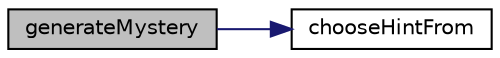 digraph "generateMystery"
{
 // LATEX_PDF_SIZE
  edge [fontname="Helvetica",fontsize="10",labelfontname="Helvetica",labelfontsize="10"];
  node [fontname="Helvetica",fontsize="10",shape=record];
  rankdir="LR";
  Node1 [label="generateMystery",height=0.2,width=0.4,color="black", fillcolor="grey75", style="filled", fontcolor="black",tooltip="generate the solution of the case and the hints"];
  Node1 -> Node2 [color="midnightblue",fontsize="10",style="solid",fontname="Helvetica"];
  Node2 [label="chooseHintFrom",height=0.2,width=0.4,color="black", fillcolor="white", style="filled",URL="$a00125_a14d01efaaa84e9eef51312faef616666.html#a14d01efaaa84e9eef51312faef616666",tooltip="choose randomly a hint from a list"];
}

